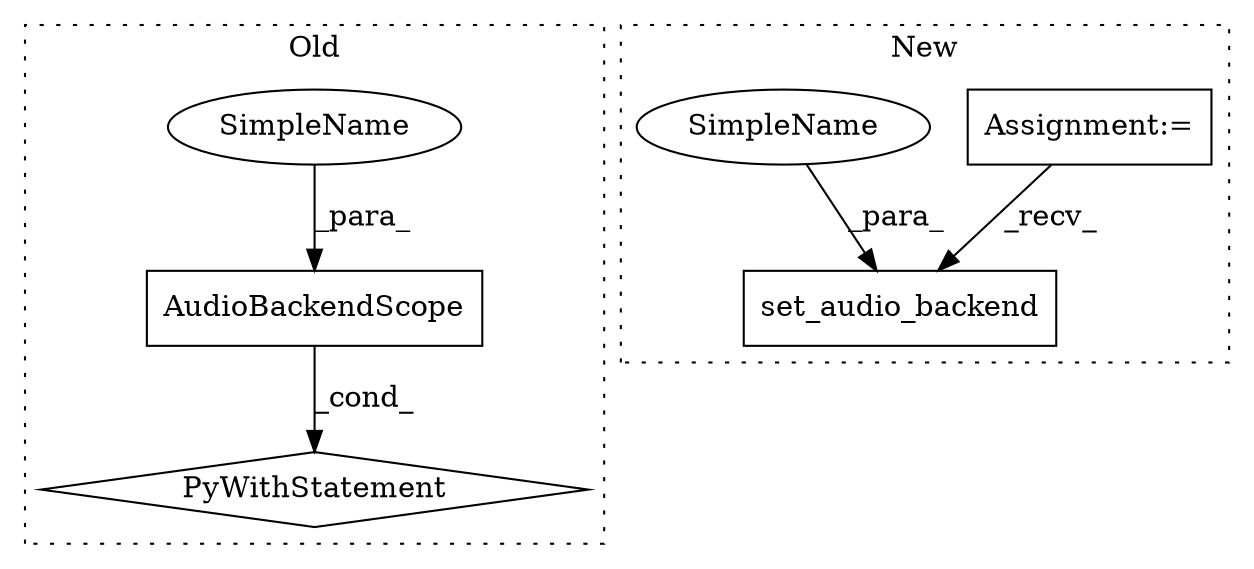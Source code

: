 digraph G {
subgraph cluster0 {
1 [label="PyWithStatement" a="104" s="2475,2511" l="10,2" shape="diamond"];
3 [label="AudioBackendScope" a="32" s="2485,2510" l="18,1" shape="box"];
5 [label="SimpleName" a="42" s="2503" l="7" shape="ellipse"];
label = "Old";
style="dotted";
}
subgraph cluster1 {
2 [label="set_audio_backend" a="32" s="2467,2492" l="18,1" shape="box"];
4 [label="Assignment:=" a="7" s="2319" l="10" shape="box"];
6 [label="SimpleName" a="42" s="2485" l="7" shape="ellipse"];
label = "New";
style="dotted";
}
3 -> 1 [label="_cond_"];
4 -> 2 [label="_recv_"];
5 -> 3 [label="_para_"];
6 -> 2 [label="_para_"];
}
